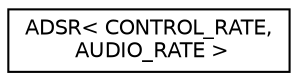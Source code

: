 digraph "Graphical Class Hierarchy"
{
  edge [fontname="Helvetica",fontsize="10",labelfontname="Helvetica",labelfontsize="10"];
  node [fontname="Helvetica",fontsize="10",shape=record];
  rankdir="LR";
  Node1 [label="ADSR\< CONTROL_RATE,\l AUDIO_RATE \>",height=0.2,width=0.4,color="black", fillcolor="white", style="filled",URL="$class_a_d_s_r.html"];
}
